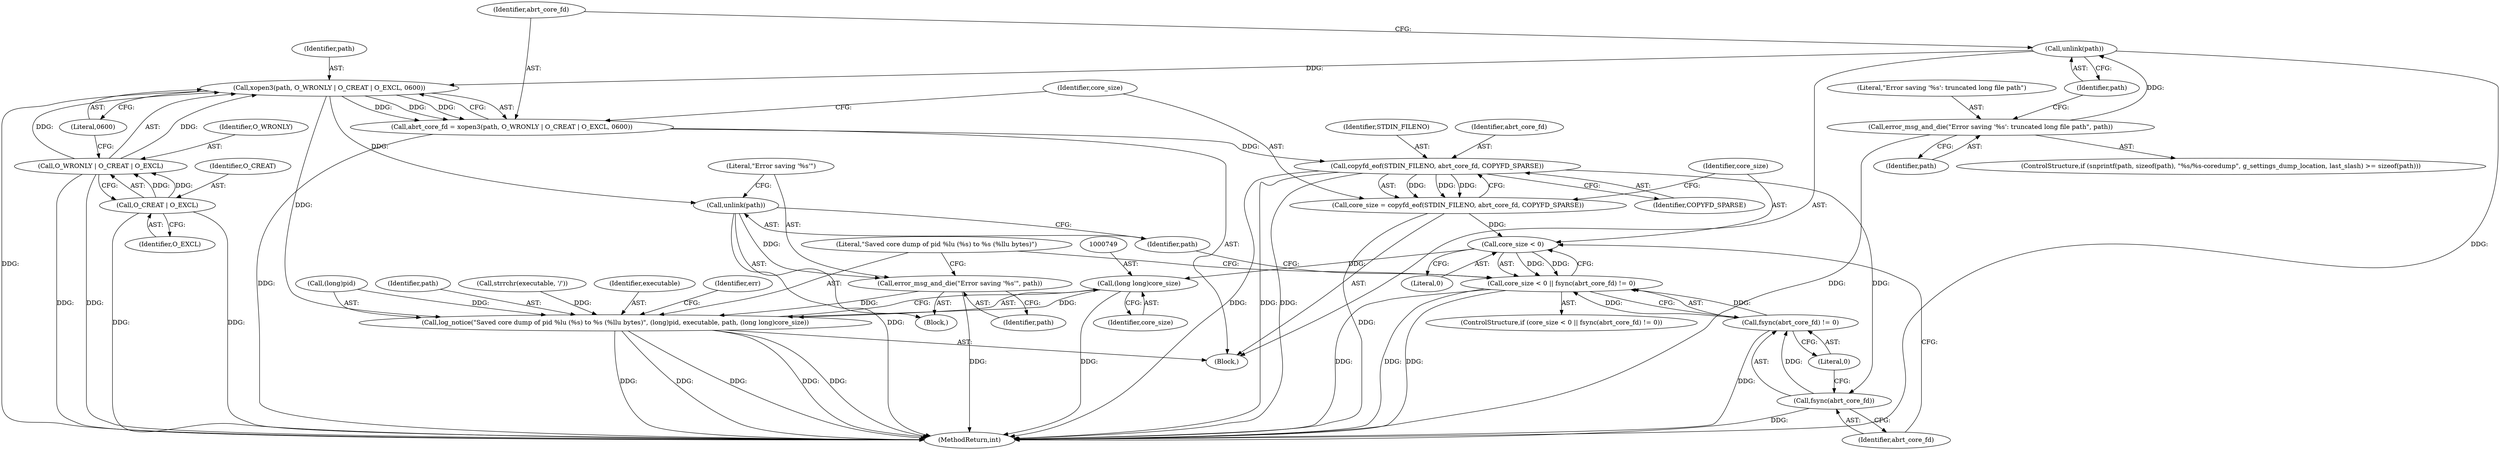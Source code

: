 digraph "0_abrt_3c1b60cfa62d39e5fff5a53a5bc53dae189e740e@API" {
"1000711" [label="(Call,xopen3(path, O_WRONLY | O_CREAT | O_EXCL, 0600))"];
"1000706" [label="(Call,unlink(path))"];
"1000703" [label="(Call,error_msg_and_die(\"Error saving '%s': truncated long file path\", path))"];
"1000713" [label="(Call,O_WRONLY | O_CREAT | O_EXCL)"];
"1000715" [label="(Call,O_CREAT | O_EXCL)"];
"1000709" [label="(Call,abrt_core_fd = xopen3(path, O_WRONLY | O_CREAT | O_EXCL, 0600))"];
"1000722" [label="(Call,copyfd_eof(STDIN_FILENO, abrt_core_fd, COPYFD_SPARSE))"];
"1000720" [label="(Call,core_size = copyfd_eof(STDIN_FILENO, abrt_core_fd, COPYFD_SPARSE))"];
"1000728" [label="(Call,core_size < 0)"];
"1000727" [label="(Call,core_size < 0 || fsync(abrt_core_fd) != 0)"];
"1000748" [label="(Call,(long long)core_size)"];
"1000741" [label="(Call,log_notice(\"Saved core dump of pid %lu (%s) to %s (%llu bytes)\", (long)pid, executable, path, (long long)core_size))"];
"1000732" [label="(Call,fsync(abrt_core_fd))"];
"1000731" [label="(Call,fsync(abrt_core_fd) != 0)"];
"1000736" [label="(Call,unlink(path))"];
"1000738" [label="(Call,error_msg_and_die(\"Error saving '%s'\", path))"];
"1000678" [label="(Block,)"];
"1000727" [label="(Call,core_size < 0 || fsync(abrt_core_fd) != 0)"];
"1000737" [label="(Identifier,path)"];
"1000736" [label="(Call,unlink(path))"];
"1000741" [label="(Call,log_notice(\"Saved core dump of pid %lu (%s) to %s (%llu bytes)\", (long)pid, executable, path, (long long)core_size))"];
"1000738" [label="(Call,error_msg_and_die(\"Error saving '%s'\", path))"];
"1000726" [label="(ControlStructure,if (core_size < 0 || fsync(abrt_core_fd) != 0))"];
"1000712" [label="(Identifier,path)"];
"1000716" [label="(Identifier,O_CREAT)"];
"1000729" [label="(Identifier,core_size)"];
"1000730" [label="(Literal,0)"];
"1000665" [label="(Call,strrchr(executable, '/'))"];
"1000746" [label="(Identifier,executable)"];
"1000734" [label="(Literal,0)"];
"1000740" [label="(Identifier,path)"];
"1000750" [label="(Identifier,core_size)"];
"1000752" [label="(Identifier,err)"];
"1000707" [label="(Identifier,path)"];
"1000748" [label="(Call,(long long)core_size)"];
"1000718" [label="(Literal,0600)"];
"1000722" [label="(Call,copyfd_eof(STDIN_FILENO, abrt_core_fd, COPYFD_SPARSE))"];
"1000743" [label="(Call,(long)pid)"];
"1000703" [label="(Call,error_msg_and_die(\"Error saving '%s': truncated long file path\", path))"];
"1000723" [label="(Identifier,STDIN_FILENO)"];
"1000704" [label="(Literal,\"Error saving '%s': truncated long file path\")"];
"1000731" [label="(Call,fsync(abrt_core_fd) != 0)"];
"1000742" [label="(Literal,\"Saved core dump of pid %lu (%s) to %s (%llu bytes)\")"];
"1000747" [label="(Identifier,path)"];
"1001447" [label="(MethodReturn,int)"];
"1000714" [label="(Identifier,O_WRONLY)"];
"1000692" [label="(ControlStructure,if (snprintf(path, sizeof(path), \"%s/%s-coredump\", g_settings_dump_location, last_slash) >= sizeof(path)))"];
"1000733" [label="(Identifier,abrt_core_fd)"];
"1000735" [label="(Block,)"];
"1000721" [label="(Identifier,core_size)"];
"1000710" [label="(Identifier,abrt_core_fd)"];
"1000724" [label="(Identifier,abrt_core_fd)"];
"1000709" [label="(Call,abrt_core_fd = xopen3(path, O_WRONLY | O_CREAT | O_EXCL, 0600))"];
"1000705" [label="(Identifier,path)"];
"1000725" [label="(Identifier,COPYFD_SPARSE)"];
"1000717" [label="(Identifier,O_EXCL)"];
"1000711" [label="(Call,xopen3(path, O_WRONLY | O_CREAT | O_EXCL, 0600))"];
"1000713" [label="(Call,O_WRONLY | O_CREAT | O_EXCL)"];
"1000720" [label="(Call,core_size = copyfd_eof(STDIN_FILENO, abrt_core_fd, COPYFD_SPARSE))"];
"1000706" [label="(Call,unlink(path))"];
"1000732" [label="(Call,fsync(abrt_core_fd))"];
"1000715" [label="(Call,O_CREAT | O_EXCL)"];
"1000739" [label="(Literal,\"Error saving '%s'\")"];
"1000728" [label="(Call,core_size < 0)"];
"1000711" -> "1000709"  [label="AST: "];
"1000711" -> "1000718"  [label="CFG: "];
"1000712" -> "1000711"  [label="AST: "];
"1000713" -> "1000711"  [label="AST: "];
"1000718" -> "1000711"  [label="AST: "];
"1000709" -> "1000711"  [label="CFG: "];
"1000711" -> "1001447"  [label="DDG: "];
"1000711" -> "1000709"  [label="DDG: "];
"1000711" -> "1000709"  [label="DDG: "];
"1000711" -> "1000709"  [label="DDG: "];
"1000706" -> "1000711"  [label="DDG: "];
"1000713" -> "1000711"  [label="DDG: "];
"1000713" -> "1000711"  [label="DDG: "];
"1000711" -> "1000736"  [label="DDG: "];
"1000711" -> "1000741"  [label="DDG: "];
"1000706" -> "1000678"  [label="AST: "];
"1000706" -> "1000707"  [label="CFG: "];
"1000707" -> "1000706"  [label="AST: "];
"1000710" -> "1000706"  [label="CFG: "];
"1000706" -> "1001447"  [label="DDG: "];
"1000703" -> "1000706"  [label="DDG: "];
"1000703" -> "1000692"  [label="AST: "];
"1000703" -> "1000705"  [label="CFG: "];
"1000704" -> "1000703"  [label="AST: "];
"1000705" -> "1000703"  [label="AST: "];
"1000707" -> "1000703"  [label="CFG: "];
"1000703" -> "1001447"  [label="DDG: "];
"1000713" -> "1000715"  [label="CFG: "];
"1000714" -> "1000713"  [label="AST: "];
"1000715" -> "1000713"  [label="AST: "];
"1000718" -> "1000713"  [label="CFG: "];
"1000713" -> "1001447"  [label="DDG: "];
"1000713" -> "1001447"  [label="DDG: "];
"1000715" -> "1000713"  [label="DDG: "];
"1000715" -> "1000713"  [label="DDG: "];
"1000715" -> "1000717"  [label="CFG: "];
"1000716" -> "1000715"  [label="AST: "];
"1000717" -> "1000715"  [label="AST: "];
"1000715" -> "1001447"  [label="DDG: "];
"1000715" -> "1001447"  [label="DDG: "];
"1000709" -> "1000678"  [label="AST: "];
"1000710" -> "1000709"  [label="AST: "];
"1000721" -> "1000709"  [label="CFG: "];
"1000709" -> "1001447"  [label="DDG: "];
"1000709" -> "1000722"  [label="DDG: "];
"1000722" -> "1000720"  [label="AST: "];
"1000722" -> "1000725"  [label="CFG: "];
"1000723" -> "1000722"  [label="AST: "];
"1000724" -> "1000722"  [label="AST: "];
"1000725" -> "1000722"  [label="AST: "];
"1000720" -> "1000722"  [label="CFG: "];
"1000722" -> "1001447"  [label="DDG: "];
"1000722" -> "1001447"  [label="DDG: "];
"1000722" -> "1001447"  [label="DDG: "];
"1000722" -> "1000720"  [label="DDG: "];
"1000722" -> "1000720"  [label="DDG: "];
"1000722" -> "1000720"  [label="DDG: "];
"1000722" -> "1000732"  [label="DDG: "];
"1000720" -> "1000678"  [label="AST: "];
"1000721" -> "1000720"  [label="AST: "];
"1000729" -> "1000720"  [label="CFG: "];
"1000720" -> "1001447"  [label="DDG: "];
"1000720" -> "1000728"  [label="DDG: "];
"1000728" -> "1000727"  [label="AST: "];
"1000728" -> "1000730"  [label="CFG: "];
"1000729" -> "1000728"  [label="AST: "];
"1000730" -> "1000728"  [label="AST: "];
"1000733" -> "1000728"  [label="CFG: "];
"1000727" -> "1000728"  [label="CFG: "];
"1000728" -> "1000727"  [label="DDG: "];
"1000728" -> "1000727"  [label="DDG: "];
"1000728" -> "1000748"  [label="DDG: "];
"1000727" -> "1000726"  [label="AST: "];
"1000727" -> "1000731"  [label="CFG: "];
"1000731" -> "1000727"  [label="AST: "];
"1000737" -> "1000727"  [label="CFG: "];
"1000742" -> "1000727"  [label="CFG: "];
"1000727" -> "1001447"  [label="DDG: "];
"1000727" -> "1001447"  [label="DDG: "];
"1000727" -> "1001447"  [label="DDG: "];
"1000731" -> "1000727"  [label="DDG: "];
"1000731" -> "1000727"  [label="DDG: "];
"1000748" -> "1000741"  [label="AST: "];
"1000748" -> "1000750"  [label="CFG: "];
"1000749" -> "1000748"  [label="AST: "];
"1000750" -> "1000748"  [label="AST: "];
"1000741" -> "1000748"  [label="CFG: "];
"1000748" -> "1001447"  [label="DDG: "];
"1000748" -> "1000741"  [label="DDG: "];
"1000741" -> "1000678"  [label="AST: "];
"1000742" -> "1000741"  [label="AST: "];
"1000743" -> "1000741"  [label="AST: "];
"1000746" -> "1000741"  [label="AST: "];
"1000747" -> "1000741"  [label="AST: "];
"1000752" -> "1000741"  [label="CFG: "];
"1000741" -> "1001447"  [label="DDG: "];
"1000741" -> "1001447"  [label="DDG: "];
"1000741" -> "1001447"  [label="DDG: "];
"1000741" -> "1001447"  [label="DDG: "];
"1000741" -> "1001447"  [label="DDG: "];
"1000743" -> "1000741"  [label="DDG: "];
"1000665" -> "1000741"  [label="DDG: "];
"1000738" -> "1000741"  [label="DDG: "];
"1000732" -> "1000731"  [label="AST: "];
"1000732" -> "1000733"  [label="CFG: "];
"1000733" -> "1000732"  [label="AST: "];
"1000734" -> "1000732"  [label="CFG: "];
"1000732" -> "1001447"  [label="DDG: "];
"1000732" -> "1000731"  [label="DDG: "];
"1000731" -> "1000734"  [label="CFG: "];
"1000734" -> "1000731"  [label="AST: "];
"1000731" -> "1001447"  [label="DDG: "];
"1000736" -> "1000735"  [label="AST: "];
"1000736" -> "1000737"  [label="CFG: "];
"1000737" -> "1000736"  [label="AST: "];
"1000739" -> "1000736"  [label="CFG: "];
"1000736" -> "1001447"  [label="DDG: "];
"1000736" -> "1000738"  [label="DDG: "];
"1000738" -> "1000735"  [label="AST: "];
"1000738" -> "1000740"  [label="CFG: "];
"1000739" -> "1000738"  [label="AST: "];
"1000740" -> "1000738"  [label="AST: "];
"1000742" -> "1000738"  [label="CFG: "];
"1000738" -> "1001447"  [label="DDG: "];
}
